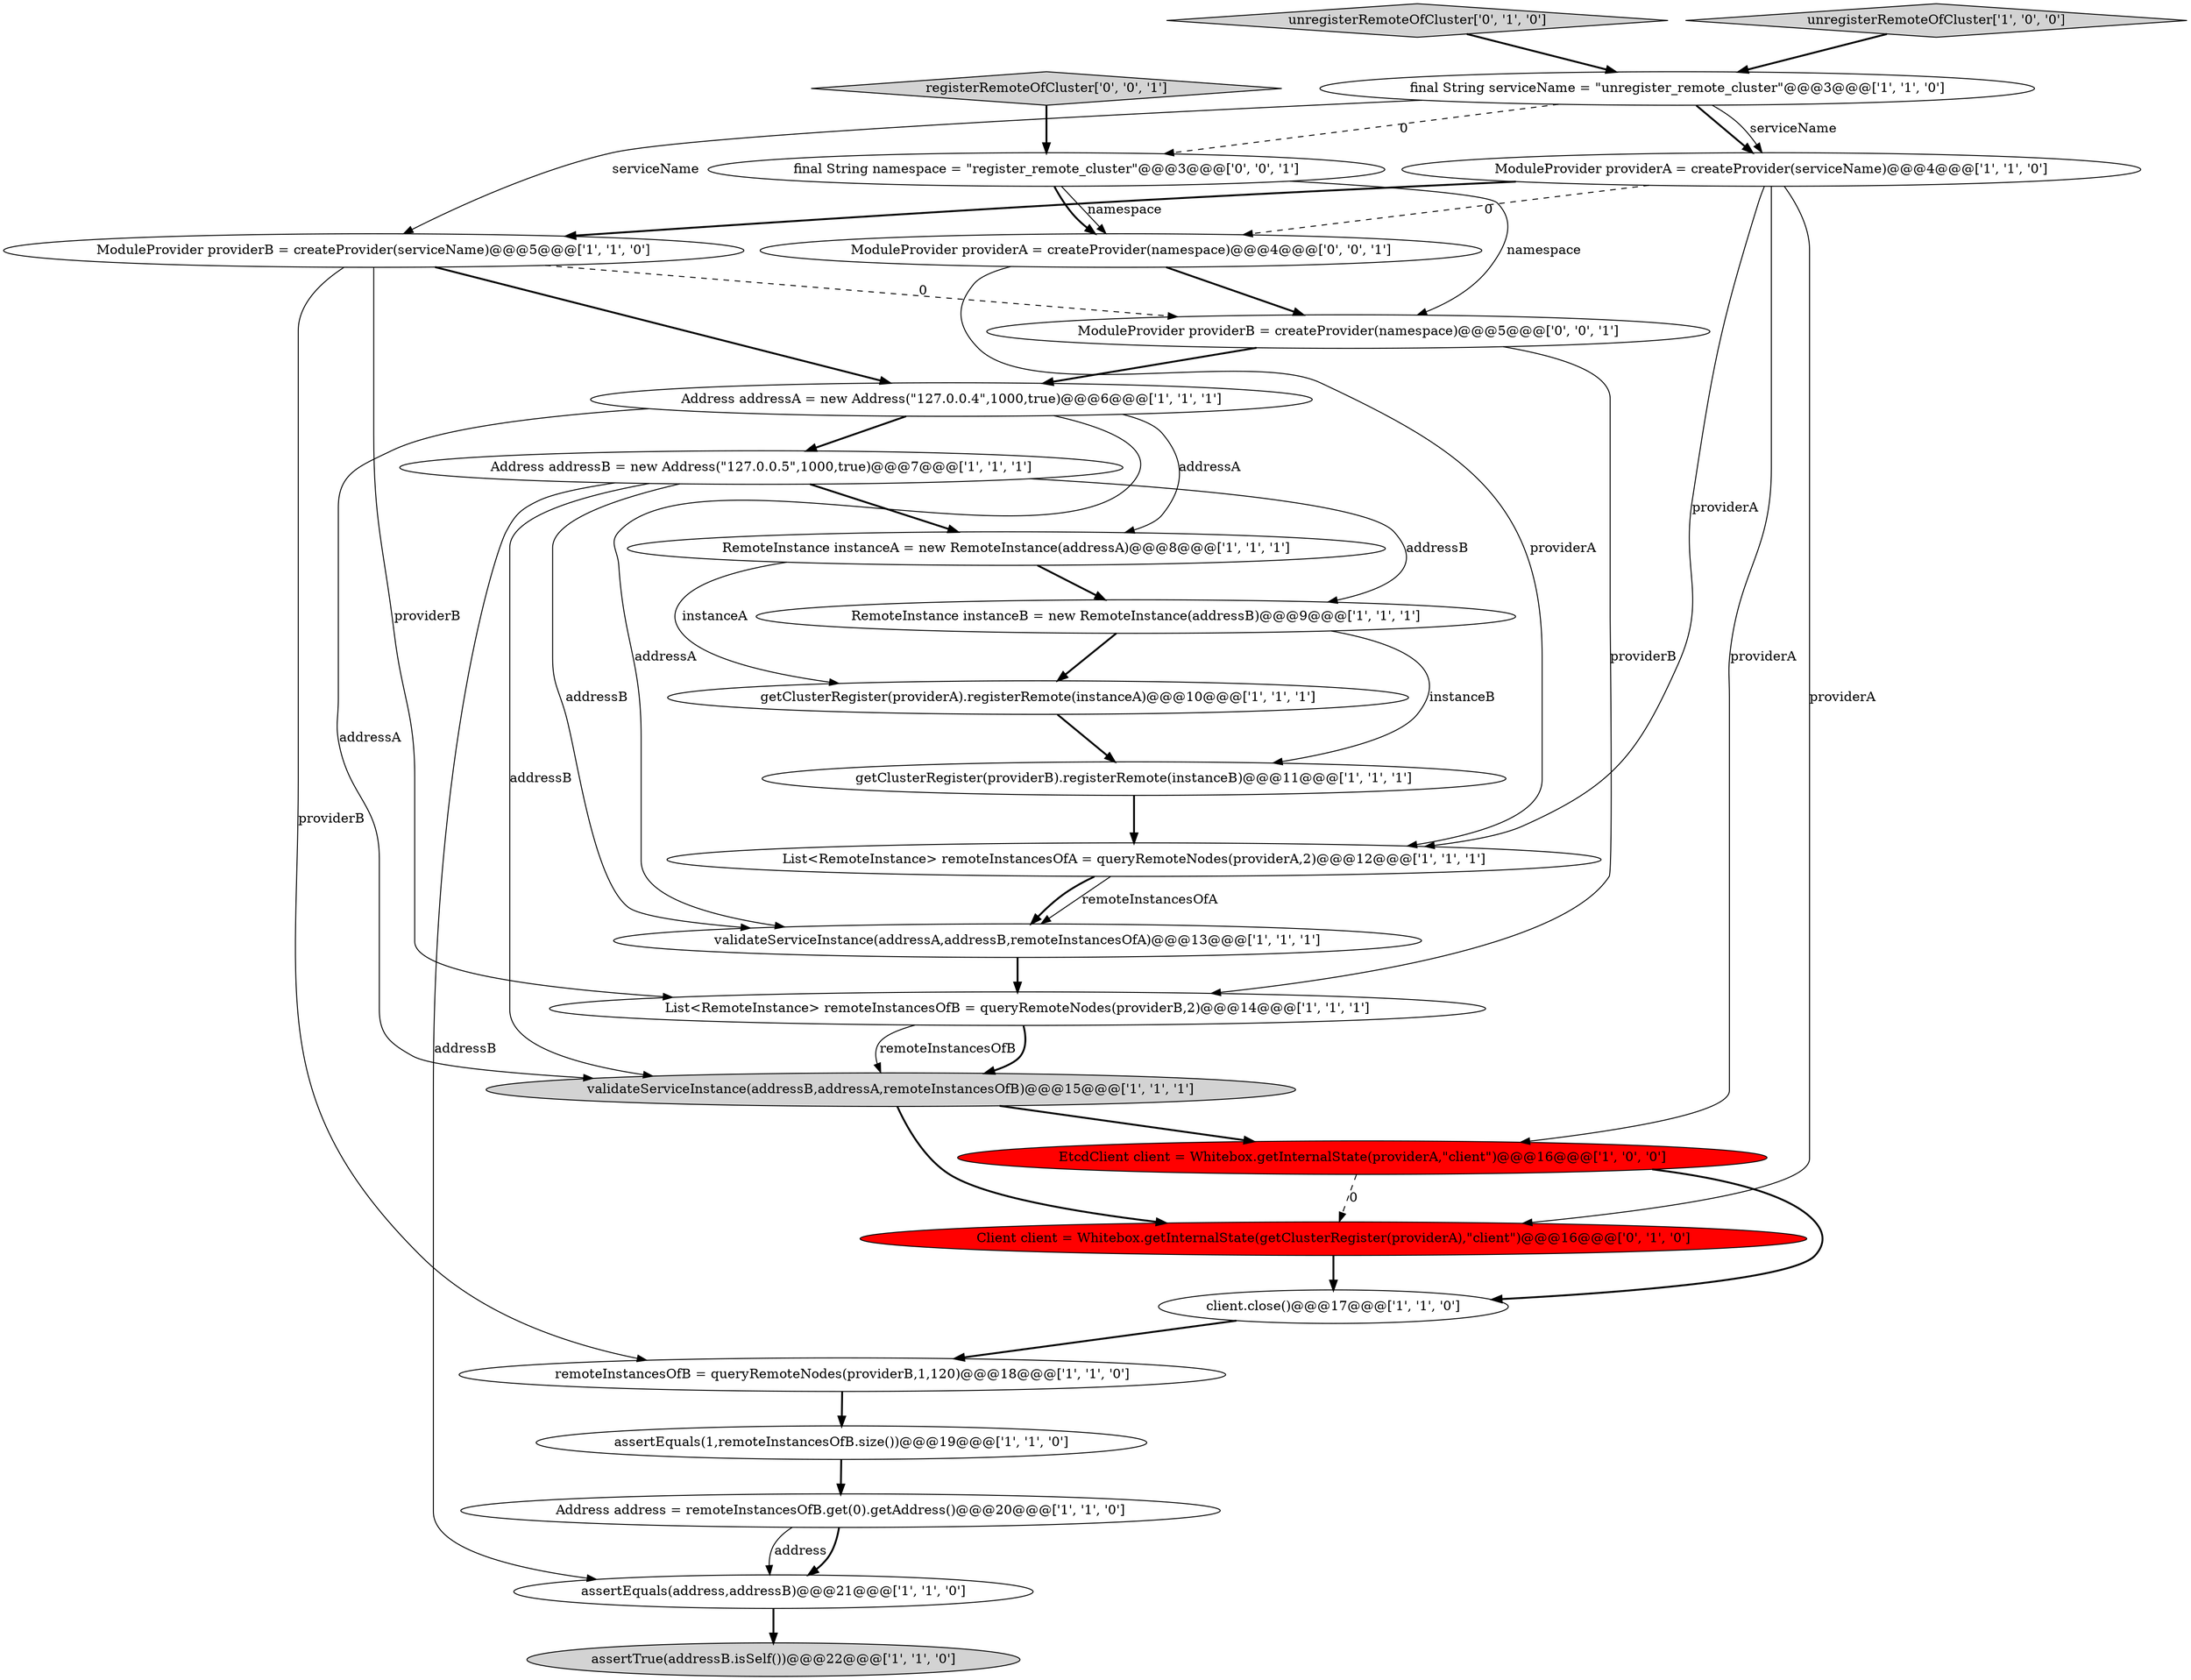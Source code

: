 digraph {
9 [style = filled, label = "assertEquals(address,addressB)@@@21@@@['1', '1', '0']", fillcolor = white, shape = ellipse image = "AAA0AAABBB1BBB"];
0 [style = filled, label = "List<RemoteInstance> remoteInstancesOfB = queryRemoteNodes(providerB,2)@@@14@@@['1', '1', '1']", fillcolor = white, shape = ellipse image = "AAA0AAABBB1BBB"];
23 [style = filled, label = "final String namespace = \"register_remote_cluster\"@@@3@@@['0', '0', '1']", fillcolor = white, shape = ellipse image = "AAA0AAABBB3BBB"];
15 [style = filled, label = "Address address = remoteInstancesOfB.get(0).getAddress()@@@20@@@['1', '1', '0']", fillcolor = white, shape = ellipse image = "AAA0AAABBB1BBB"];
25 [style = filled, label = "registerRemoteOfCluster['0', '0', '1']", fillcolor = lightgray, shape = diamond image = "AAA0AAABBB3BBB"];
24 [style = filled, label = "ModuleProvider providerA = createProvider(namespace)@@@4@@@['0', '0', '1']", fillcolor = white, shape = ellipse image = "AAA0AAABBB3BBB"];
16 [style = filled, label = "getClusterRegister(providerB).registerRemote(instanceB)@@@11@@@['1', '1', '1']", fillcolor = white, shape = ellipse image = "AAA0AAABBB1BBB"];
6 [style = filled, label = "List<RemoteInstance> remoteInstancesOfA = queryRemoteNodes(providerA,2)@@@12@@@['1', '1', '1']", fillcolor = white, shape = ellipse image = "AAA0AAABBB1BBB"];
11 [style = filled, label = "assertTrue(addressB.isSelf())@@@22@@@['1', '1', '0']", fillcolor = lightgray, shape = ellipse image = "AAA0AAABBB1BBB"];
22 [style = filled, label = "unregisterRemoteOfCluster['0', '1', '0']", fillcolor = lightgray, shape = diamond image = "AAA0AAABBB2BBB"];
5 [style = filled, label = "Address addressB = new Address(\"127.0.0.5\",1000,true)@@@7@@@['1', '1', '1']", fillcolor = white, shape = ellipse image = "AAA0AAABBB1BBB"];
3 [style = filled, label = "getClusterRegister(providerA).registerRemote(instanceA)@@@10@@@['1', '1', '1']", fillcolor = white, shape = ellipse image = "AAA0AAABBB1BBB"];
2 [style = filled, label = "assertEquals(1,remoteInstancesOfB.size())@@@19@@@['1', '1', '0']", fillcolor = white, shape = ellipse image = "AAA0AAABBB1BBB"];
7 [style = filled, label = "ModuleProvider providerB = createProvider(serviceName)@@@5@@@['1', '1', '0']", fillcolor = white, shape = ellipse image = "AAA0AAABBB1BBB"];
26 [style = filled, label = "ModuleProvider providerB = createProvider(namespace)@@@5@@@['0', '0', '1']", fillcolor = white, shape = ellipse image = "AAA0AAABBB3BBB"];
1 [style = filled, label = "RemoteInstance instanceA = new RemoteInstance(addressA)@@@8@@@['1', '1', '1']", fillcolor = white, shape = ellipse image = "AAA0AAABBB1BBB"];
8 [style = filled, label = "remoteInstancesOfB = queryRemoteNodes(providerB,1,120)@@@18@@@['1', '1', '0']", fillcolor = white, shape = ellipse image = "AAA0AAABBB1BBB"];
14 [style = filled, label = "client.close()@@@17@@@['1', '1', '0']", fillcolor = white, shape = ellipse image = "AAA0AAABBB1BBB"];
19 [style = filled, label = "ModuleProvider providerA = createProvider(serviceName)@@@4@@@['1', '1', '0']", fillcolor = white, shape = ellipse image = "AAA0AAABBB1BBB"];
20 [style = filled, label = "validateServiceInstance(addressA,addressB,remoteInstancesOfA)@@@13@@@['1', '1', '1']", fillcolor = white, shape = ellipse image = "AAA0AAABBB1BBB"];
10 [style = filled, label = "EtcdClient client = Whitebox.getInternalState(providerA,\"client\")@@@16@@@['1', '0', '0']", fillcolor = red, shape = ellipse image = "AAA1AAABBB1BBB"];
21 [style = filled, label = "Client client = Whitebox.getInternalState(getClusterRegister(providerA),\"client\")@@@16@@@['0', '1', '0']", fillcolor = red, shape = ellipse image = "AAA1AAABBB2BBB"];
17 [style = filled, label = "final String serviceName = \"unregister_remote_cluster\"@@@3@@@['1', '1', '0']", fillcolor = white, shape = ellipse image = "AAA0AAABBB1BBB"];
18 [style = filled, label = "Address addressA = new Address(\"127.0.0.4\",1000,true)@@@6@@@['1', '1', '1']", fillcolor = white, shape = ellipse image = "AAA0AAABBB1BBB"];
4 [style = filled, label = "validateServiceInstance(addressB,addressA,remoteInstancesOfB)@@@15@@@['1', '1', '1']", fillcolor = lightgray, shape = ellipse image = "AAA0AAABBB1BBB"];
12 [style = filled, label = "unregisterRemoteOfCluster['1', '0', '0']", fillcolor = lightgray, shape = diamond image = "AAA0AAABBB1BBB"];
13 [style = filled, label = "RemoteInstance instanceB = new RemoteInstance(addressB)@@@9@@@['1', '1', '1']", fillcolor = white, shape = ellipse image = "AAA0AAABBB1BBB"];
7->8 [style = solid, label="providerB"];
5->9 [style = solid, label="addressB"];
4->10 [style = bold, label=""];
24->6 [style = solid, label="providerA"];
7->0 [style = solid, label="providerB"];
6->20 [style = solid, label="remoteInstancesOfA"];
10->21 [style = dashed, label="0"];
9->11 [style = bold, label=""];
10->14 [style = bold, label=""];
25->23 [style = bold, label=""];
16->6 [style = bold, label=""];
20->0 [style = bold, label=""];
12->17 [style = bold, label=""];
4->21 [style = bold, label=""];
26->18 [style = bold, label=""];
15->9 [style = solid, label="address"];
18->20 [style = solid, label="addressA"];
1->3 [style = solid, label="instanceA"];
3->16 [style = bold, label=""];
17->7 [style = solid, label="serviceName"];
23->24 [style = solid, label="namespace"];
1->13 [style = bold, label=""];
17->19 [style = bold, label=""];
18->4 [style = solid, label="addressA"];
19->6 [style = solid, label="providerA"];
6->20 [style = bold, label=""];
5->1 [style = bold, label=""];
24->26 [style = bold, label=""];
23->24 [style = bold, label=""];
19->10 [style = solid, label="providerA"];
5->20 [style = solid, label="addressB"];
13->3 [style = bold, label=""];
8->2 [style = bold, label=""];
0->4 [style = bold, label=""];
15->9 [style = bold, label=""];
5->4 [style = solid, label="addressB"];
18->5 [style = bold, label=""];
23->26 [style = solid, label="namespace"];
2->15 [style = bold, label=""];
19->21 [style = solid, label="providerA"];
7->18 [style = bold, label=""];
17->19 [style = solid, label="serviceName"];
5->13 [style = solid, label="addressB"];
22->17 [style = bold, label=""];
18->1 [style = solid, label="addressA"];
26->0 [style = solid, label="providerB"];
14->8 [style = bold, label=""];
19->24 [style = dashed, label="0"];
17->23 [style = dashed, label="0"];
0->4 [style = solid, label="remoteInstancesOfB"];
13->16 [style = solid, label="instanceB"];
7->26 [style = dashed, label="0"];
19->7 [style = bold, label=""];
21->14 [style = bold, label=""];
}
